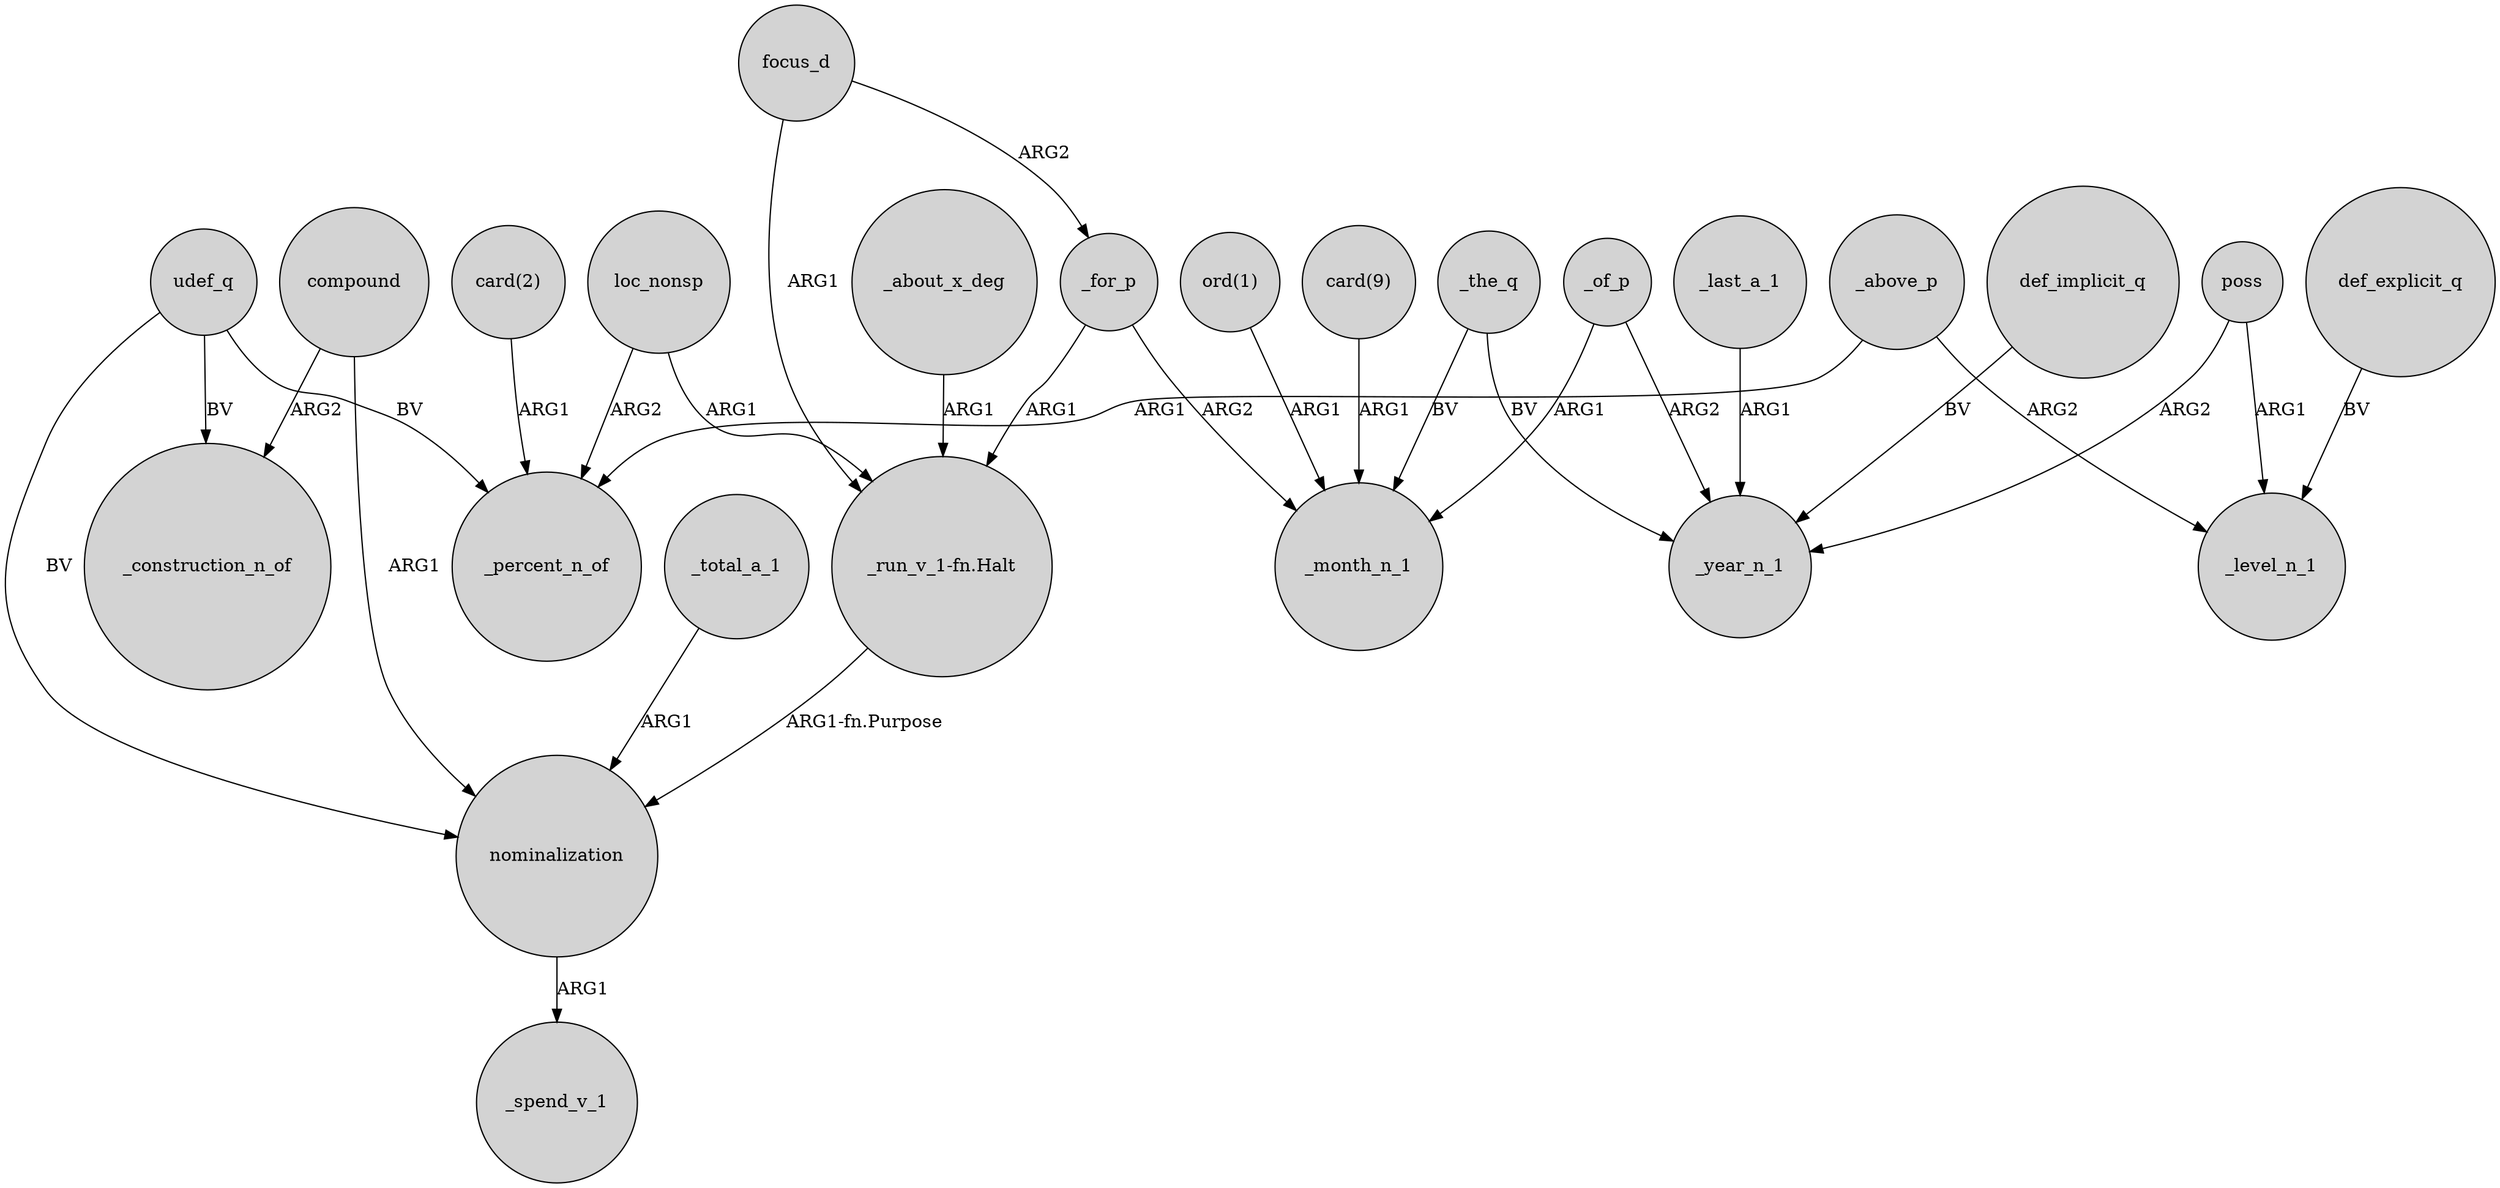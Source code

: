 digraph {
	node [shape=circle style=filled]
	"card(2)" -> _percent_n_of [label=ARG1]
	_the_q -> _year_n_1 [label=BV]
	udef_q -> _construction_n_of [label=BV]
	_above_p -> _level_n_1 [label=ARG2]
	_of_p -> _month_n_1 [label=ARG1]
	_last_a_1 -> _year_n_1 [label=ARG1]
	compound -> nominalization [label=ARG1]
	_total_a_1 -> nominalization [label=ARG1]
	focus_d -> _for_p [label=ARG2]
	_about_x_deg -> "_run_v_1-fn.Halt" [label=ARG1]
	"ord(1)" -> _month_n_1 [label=ARG1]
	focus_d -> "_run_v_1-fn.Halt" [label=ARG1]
	nominalization -> _spend_v_1 [label=ARG1]
	"card(9)" -> _month_n_1 [label=ARG1]
	udef_q -> _percent_n_of [label=BV]
	loc_nonsp -> _percent_n_of [label=ARG2]
	def_implicit_q -> _year_n_1 [label=BV]
	_for_p -> "_run_v_1-fn.Halt" [label=ARG1]
	_above_p -> _percent_n_of [label=ARG1]
	udef_q -> nominalization [label=BV]
	poss -> _year_n_1 [label=ARG2]
	_of_p -> _year_n_1 [label=ARG2]
	_the_q -> _month_n_1 [label=BV]
	def_explicit_q -> _level_n_1 [label=BV]
	"_run_v_1-fn.Halt" -> nominalization [label="ARG1-fn.Purpose"]
	poss -> _level_n_1 [label=ARG1]
	_for_p -> _month_n_1 [label=ARG2]
	compound -> _construction_n_of [label=ARG2]
	loc_nonsp -> "_run_v_1-fn.Halt" [label=ARG1]
}
